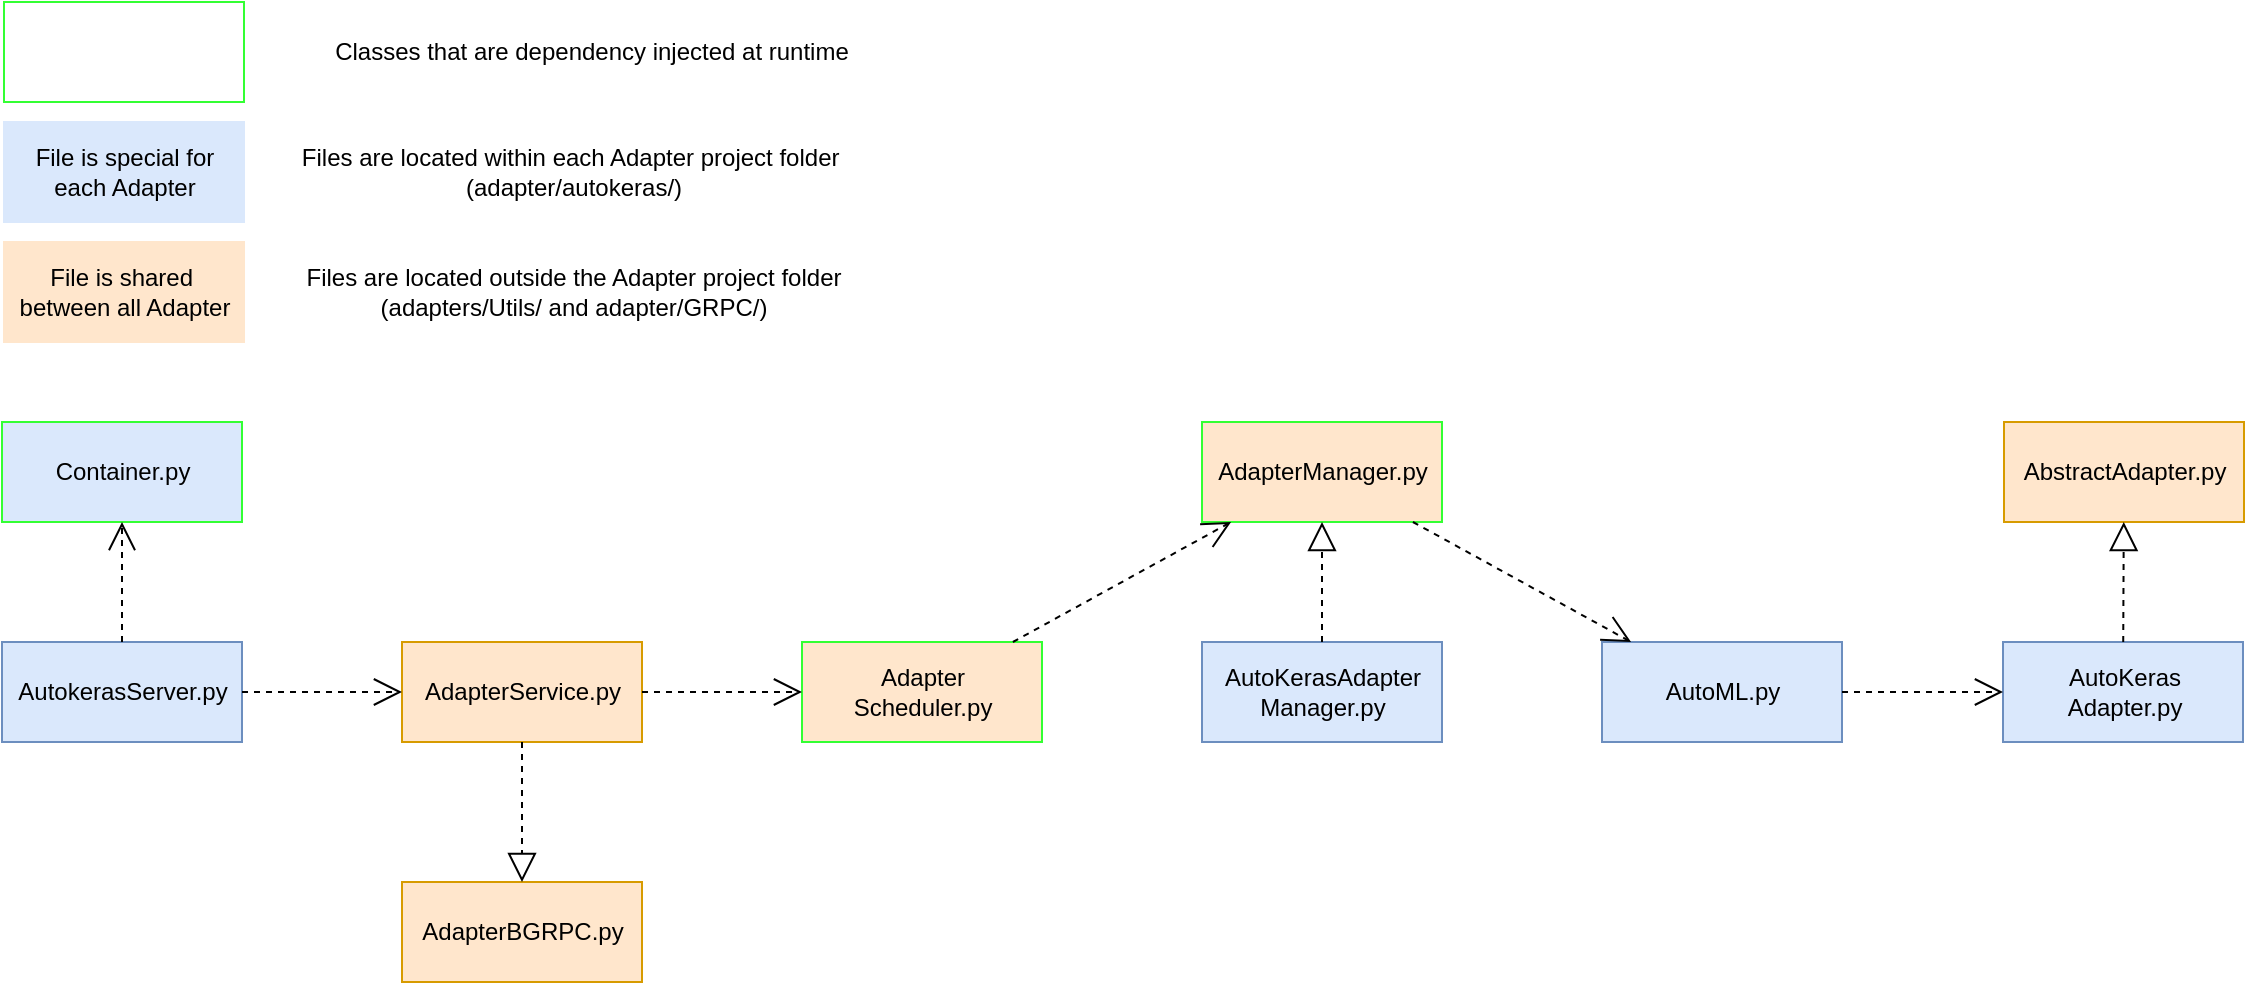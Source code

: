 <mxfile version="20.2.3" type="device"><diagram id="6dLQlFP0HOxQXgrXWysK" name="Seite-1"><mxGraphModel dx="1066" dy="902" grid="1" gridSize="10" guides="1" tooltips="1" connect="1" arrows="1" fold="1" page="1" pageScale="1" pageWidth="827" pageHeight="1169" math="0" shadow="0"><root><mxCell id="0"/><mxCell id="1" parent="0"/><mxCell id="_LA_o37Gxo_Ur3mZnKuE-1" value="AutokerasServer.py" style="html=1;fillColor=#dae8fc;strokeColor=#6c8ebf;" vertex="1" parent="1"><mxGeometry x="119" y="350" width="120" height="50" as="geometry"/></mxCell><mxCell id="_LA_o37Gxo_Ur3mZnKuE-2" value="AdapterService.py" style="html=1;fillColor=#ffe6cc;strokeColor=#d79b00;" vertex="1" parent="1"><mxGeometry x="319" y="350" width="120" height="50" as="geometry"/></mxCell><mxCell id="_LA_o37Gxo_Ur3mZnKuE-3" value="AdapterBGRPC.py" style="html=1;fillColor=#ffe6cc;strokeColor=#d79b00;" vertex="1" parent="1"><mxGeometry x="319" y="470" width="120" height="50" as="geometry"/></mxCell><mxCell id="_LA_o37Gxo_Ur3mZnKuE-4" value="Adapter&lt;br&gt;Scheduler.py" style="html=1;fillColor=#ffe6cc;strokeColor=#33FF33;" vertex="1" parent="1"><mxGeometry x="519" y="350" width="120" height="50" as="geometry"/></mxCell><mxCell id="_LA_o37Gxo_Ur3mZnKuE-5" value="AdapterManager.py" style="html=1;fillColor=#ffe6cc;strokeColor=#33FF33;" vertex="1" parent="1"><mxGeometry x="719" y="240" width="120" height="50" as="geometry"/></mxCell><mxCell id="_LA_o37Gxo_Ur3mZnKuE-6" value="AbstractAdapter.py" style="html=1;fillColor=#ffe6cc;strokeColor=#d79b00;" vertex="1" parent="1"><mxGeometry x="1120" y="240" width="120" height="50" as="geometry"/></mxCell><mxCell id="_LA_o37Gxo_Ur3mZnKuE-7" value="AutoKerasAdapter&lt;br&gt;Manager.py" style="html=1;fillColor=#dae8fc;strokeColor=#6c8ebf;" vertex="1" parent="1"><mxGeometry x="719" y="350" width="120" height="50" as="geometry"/></mxCell><mxCell id="_LA_o37Gxo_Ur3mZnKuE-8" value="AutoKeras&lt;br&gt;Adapter.py" style="html=1;fillColor=#dae8fc;strokeColor=#6c8ebf;" vertex="1" parent="1"><mxGeometry x="1119.5" y="350" width="120" height="50" as="geometry"/></mxCell><mxCell id="_LA_o37Gxo_Ur3mZnKuE-9" value="AutoML.py" style="html=1;fillColor=#dae8fc;strokeColor=#6c8ebf;" vertex="1" parent="1"><mxGeometry x="919" y="350" width="120" height="50" as="geometry"/></mxCell><mxCell id="_LA_o37Gxo_Ur3mZnKuE-14" value="" style="endArrow=block;dashed=1;endFill=0;endSize=12;html=1;rounded=0;" edge="1" parent="1" source="_LA_o37Gxo_Ur3mZnKuE-7" target="_LA_o37Gxo_Ur3mZnKuE-5"><mxGeometry width="160" relative="1" as="geometry"><mxPoint x="719" y="430" as="sourcePoint"/><mxPoint x="879" y="430" as="targetPoint"/></mxGeometry></mxCell><mxCell id="_LA_o37Gxo_Ur3mZnKuE-15" value="" style="endArrow=block;dashed=1;endFill=0;endSize=12;html=1;rounded=0;" edge="1" parent="1" source="_LA_o37Gxo_Ur3mZnKuE-8" target="_LA_o37Gxo_Ur3mZnKuE-6"><mxGeometry width="160" relative="1" as="geometry"><mxPoint x="1159" y="320" as="sourcePoint"/><mxPoint x="1319" y="320" as="targetPoint"/></mxGeometry></mxCell><mxCell id="_LA_o37Gxo_Ur3mZnKuE-16" value="" style="endArrow=open;endSize=12;dashed=1;html=1;rounded=0;" edge="1" parent="1" source="_LA_o37Gxo_Ur3mZnKuE-4" target="_LA_o37Gxo_Ur3mZnKuE-5"><mxGeometry width="160" relative="1" as="geometry"><mxPoint x="629" y="450" as="sourcePoint"/><mxPoint x="789" y="450" as="targetPoint"/></mxGeometry></mxCell><mxCell id="_LA_o37Gxo_Ur3mZnKuE-17" value="" style="endArrow=open;endSize=12;dashed=1;html=1;rounded=0;" edge="1" parent="1" source="_LA_o37Gxo_Ur3mZnKuE-1" target="_LA_o37Gxo_Ur3mZnKuE-2"><mxGeometry width="160" relative="1" as="geometry"><mxPoint x="389" y="430" as="sourcePoint"/><mxPoint x="549" y="430" as="targetPoint"/></mxGeometry></mxCell><mxCell id="_LA_o37Gxo_Ur3mZnKuE-18" value="" style="endArrow=block;dashed=1;endFill=0;endSize=12;html=1;rounded=0;" edge="1" parent="1" source="_LA_o37Gxo_Ur3mZnKuE-2" target="_LA_o37Gxo_Ur3mZnKuE-3"><mxGeometry width="160" relative="1" as="geometry"><mxPoint x="399" y="430" as="sourcePoint"/><mxPoint x="559" y="430" as="targetPoint"/></mxGeometry></mxCell><mxCell id="_LA_o37Gxo_Ur3mZnKuE-19" value="" style="endArrow=open;endSize=12;dashed=1;html=1;rounded=0;" edge="1" parent="1" source="_LA_o37Gxo_Ur3mZnKuE-2" target="_LA_o37Gxo_Ur3mZnKuE-4"><mxGeometry width="160" relative="1" as="geometry"><mxPoint x="519" y="420" as="sourcePoint"/><mxPoint x="679" y="420" as="targetPoint"/></mxGeometry></mxCell><mxCell id="_LA_o37Gxo_Ur3mZnKuE-20" value="" style="endArrow=open;endSize=12;dashed=1;html=1;rounded=0;" edge="1" parent="1" source="_LA_o37Gxo_Ur3mZnKuE-5" target="_LA_o37Gxo_Ur3mZnKuE-9"><mxGeometry width="160" relative="1" as="geometry"><mxPoint x="879" y="310" as="sourcePoint"/><mxPoint x="1039" y="310" as="targetPoint"/></mxGeometry></mxCell><mxCell id="_LA_o37Gxo_Ur3mZnKuE-21" value="" style="endArrow=open;endSize=12;dashed=1;html=1;rounded=0;" edge="1" parent="1" source="_LA_o37Gxo_Ur3mZnKuE-9" target="_LA_o37Gxo_Ur3mZnKuE-8"><mxGeometry width="160" relative="1" as="geometry"><mxPoint x="1049" y="450" as="sourcePoint"/><mxPoint x="1209" y="450" as="targetPoint"/></mxGeometry></mxCell><mxCell id="_LA_o37Gxo_Ur3mZnKuE-22" value="File is special for&lt;br&gt;each Adapter" style="html=1;fillColor=#DAE8FC;strokeColor=#DAE8FC;" vertex="1" parent="1"><mxGeometry x="120" y="90" width="120" height="50" as="geometry"/></mxCell><mxCell id="_LA_o37Gxo_Ur3mZnKuE-23" value="File is shared&amp;nbsp;&lt;br&gt;between all Adapter" style="html=1;fillColor=#FFE6CC;strokeColor=#FFE6CC;" vertex="1" parent="1"><mxGeometry x="120" y="150" width="120" height="50" as="geometry"/></mxCell><mxCell id="_LA_o37Gxo_Ur3mZnKuE-24" value="Files are located within each Adapter project folder&amp;nbsp;&lt;br&gt;(adapter/autokeras/)" style="text;html=1;strokeColor=none;fillColor=none;align=center;verticalAlign=middle;whiteSpace=wrap;rounded=0;" vertex="1" parent="1"><mxGeometry x="260" y="100" width="290" height="30" as="geometry"/></mxCell><mxCell id="_LA_o37Gxo_Ur3mZnKuE-25" value="Files are located outside the Adapter project folder (adapters/Utils/ and adapter/GRPC/)" style="text;html=1;strokeColor=none;fillColor=none;align=center;verticalAlign=middle;whiteSpace=wrap;rounded=0;" vertex="1" parent="1"><mxGeometry x="260" y="160" width="290" height="30" as="geometry"/></mxCell><mxCell id="_LA_o37Gxo_Ur3mZnKuE-26" value="Container.py" style="html=1;fillColor=#dae8fc;strokeColor=#33FF33;gradientColor=none;" vertex="1" parent="1"><mxGeometry x="119" y="240" width="120" height="50" as="geometry"/></mxCell><mxCell id="_LA_o37Gxo_Ur3mZnKuE-27" value="" style="endArrow=open;endSize=12;dashed=1;html=1;rounded=0;" edge="1" parent="1" source="_LA_o37Gxo_Ur3mZnKuE-1" target="_LA_o37Gxo_Ur3mZnKuE-26"><mxGeometry width="160" relative="1" as="geometry"><mxPoint x="190" y="470" as="sourcePoint"/><mxPoint x="350" y="470" as="targetPoint"/></mxGeometry></mxCell><mxCell id="_LA_o37Gxo_Ur3mZnKuE-29" value="" style="html=1;fillColor=none;strokeColor=#33FF33;gradientColor=none;" vertex="1" parent="1"><mxGeometry x="120" y="30" width="120" height="50" as="geometry"/></mxCell><mxCell id="_LA_o37Gxo_Ur3mZnKuE-30" value="Classes that are dependency injected at runtime" style="text;html=1;strokeColor=none;fillColor=none;align=center;verticalAlign=middle;whiteSpace=wrap;rounded=0;" vertex="1" parent="1"><mxGeometry x="269" y="40" width="290" height="30" as="geometry"/></mxCell></root></mxGraphModel></diagram></mxfile>